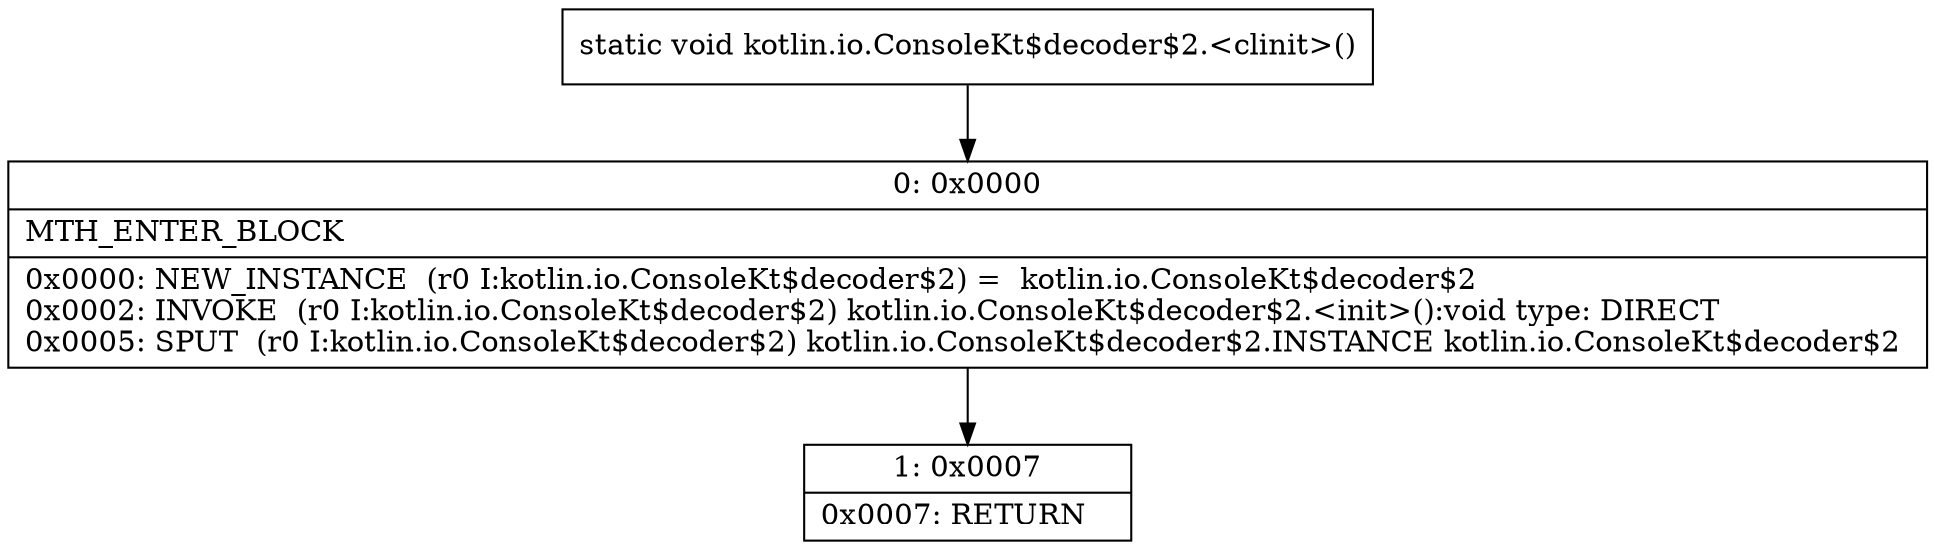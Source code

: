digraph "CFG forkotlin.io.ConsoleKt$decoder$2.\<clinit\>()V" {
Node_0 [shape=record,label="{0\:\ 0x0000|MTH_ENTER_BLOCK\l|0x0000: NEW_INSTANCE  (r0 I:kotlin.io.ConsoleKt$decoder$2) =  kotlin.io.ConsoleKt$decoder$2 \l0x0002: INVOKE  (r0 I:kotlin.io.ConsoleKt$decoder$2) kotlin.io.ConsoleKt$decoder$2.\<init\>():void type: DIRECT \l0x0005: SPUT  (r0 I:kotlin.io.ConsoleKt$decoder$2) kotlin.io.ConsoleKt$decoder$2.INSTANCE kotlin.io.ConsoleKt$decoder$2 \l}"];
Node_1 [shape=record,label="{1\:\ 0x0007|0x0007: RETURN   \l}"];
MethodNode[shape=record,label="{static void kotlin.io.ConsoleKt$decoder$2.\<clinit\>() }"];
MethodNode -> Node_0;
Node_0 -> Node_1;
}

